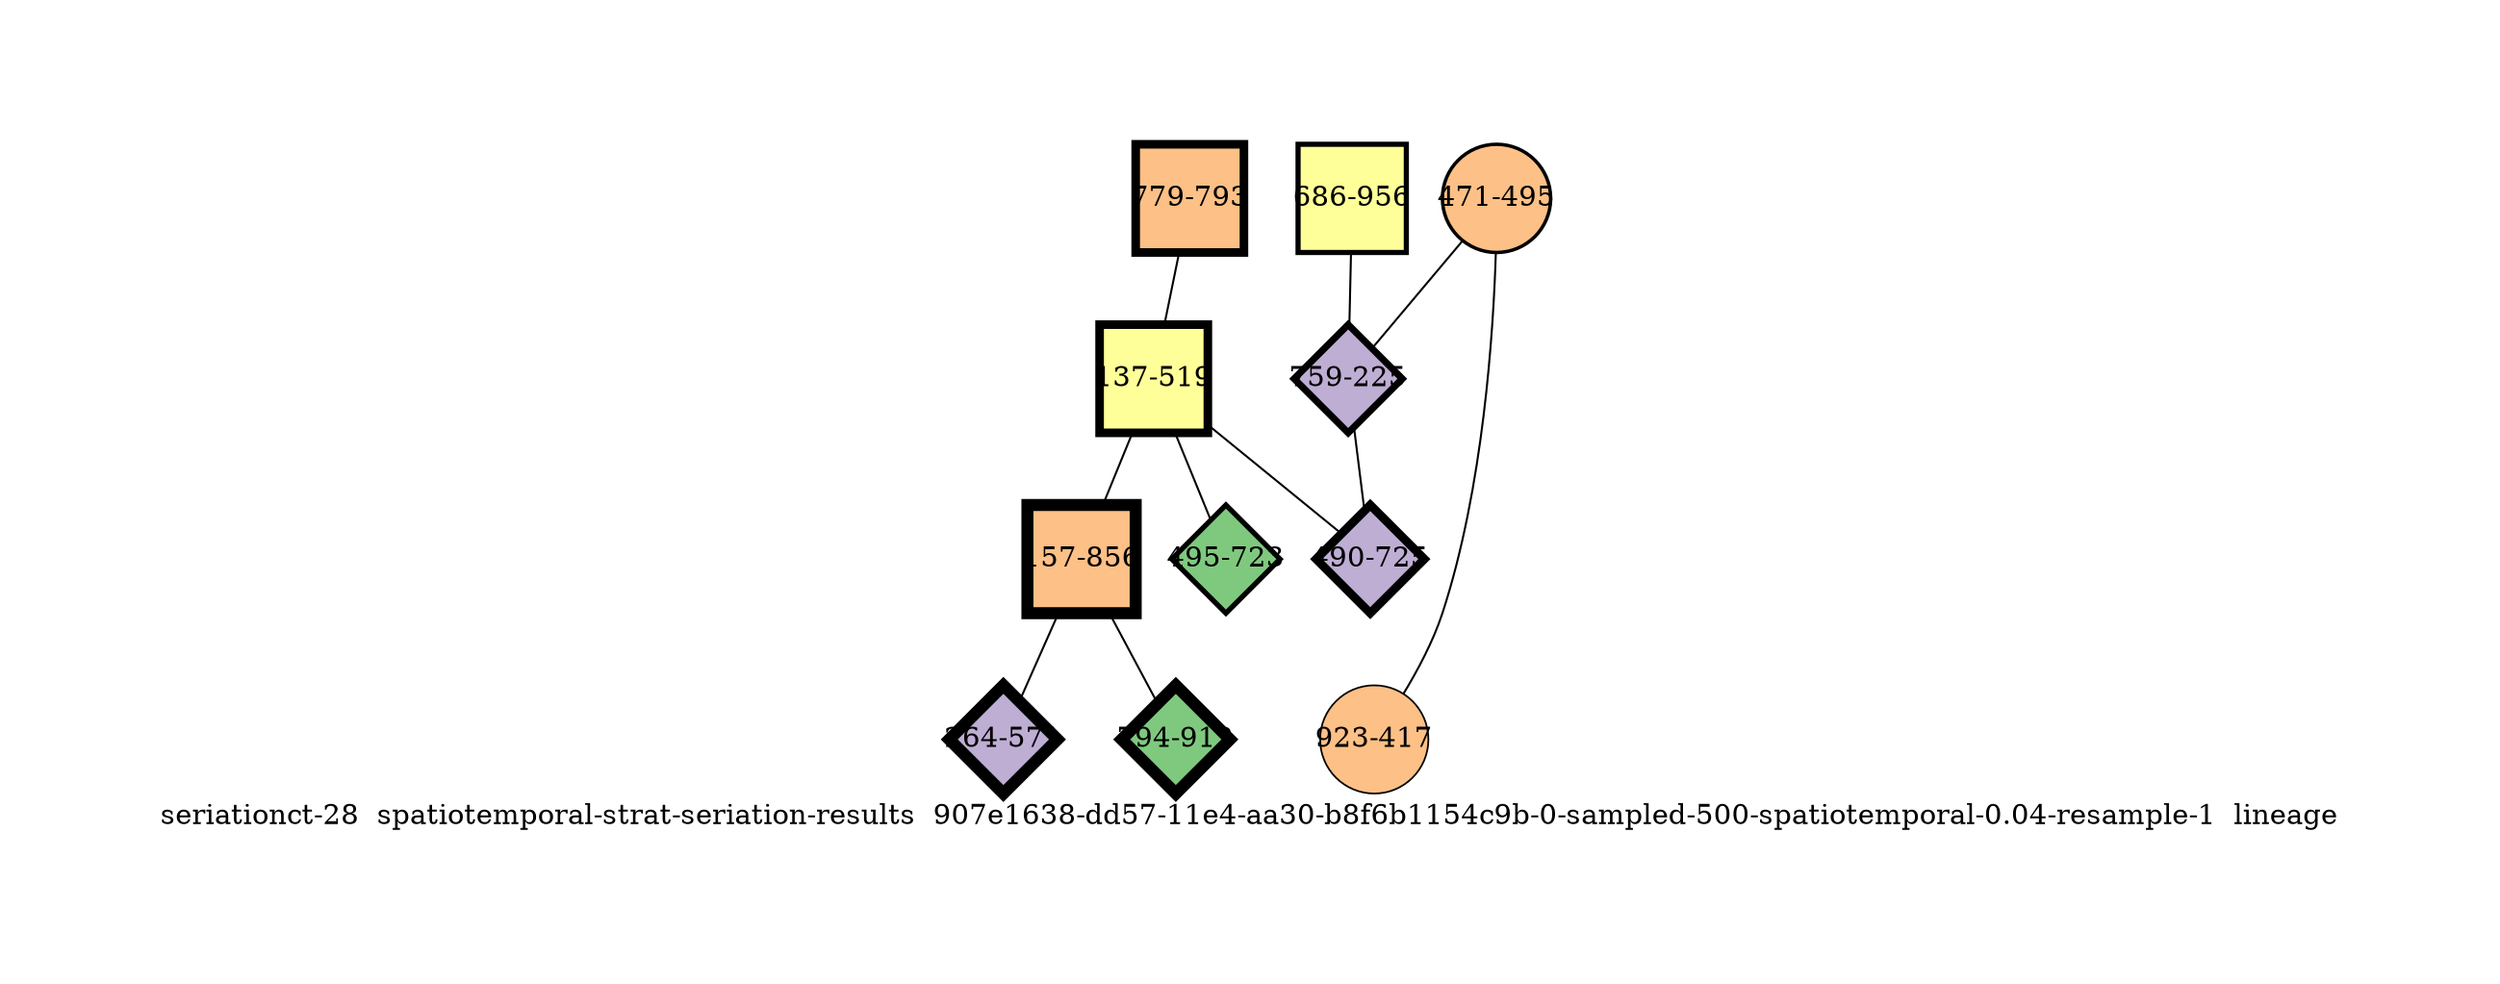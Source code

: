 strict graph "seriationct-28  spatiotemporal-strat-seriation-results  907e1638-dd57-11e4-aa30-b8f6b1154c9b-0-sampled-500-spatiotemporal-0.04-resample-1  lineage" {
labelloc=b;
ratio=auto;
pad="1.0";
label="seriationct-28  spatiotemporal-strat-seriation-results  907e1638-dd57-11e4-aa30-b8f6b1154c9b-0-sampled-500-spatiotemporal-0.04-resample-1  lineage";
node [width="0.75", style=filled, fixedsize=true, height="0.75", shape=circle, label=""];
0 [xCoordinate="793.0", appears_in_slice=5, yCoordinate="779.0", colorscheme=accent7, lineage_id=1, short_label="779-793", label="779-793", shape=square, cluster_id=2, fillcolor=3, size="500.0", id=0, penwidth="4.28571428571"];
1 [xCoordinate="519.0", appears_in_slice=5, yCoordinate="137.0", colorscheme=accent7, lineage_id=1, short_label="137-519", label="137-519", shape=square, cluster_id=3, fillcolor=4, size="500.0", id=1, penwidth="4.28571428571"];
2 [xCoordinate="956.0", appears_in_slice=3, yCoordinate="686.0", colorscheme=accent7, lineage_id=1, short_label="686-956", label="686-956", shape=square, cluster_id=3, fillcolor=4, size="500.0", id=2, penwidth="2.57142857143"];
3 [xCoordinate="856.0", appears_in_slice=7, yCoordinate="157.0", colorscheme=accent7, lineage_id=1, short_label="157-856", label="157-856", shape=square, cluster_id=2, fillcolor=3, size="500.0", id=6, penwidth="6.0"];
4 [xCoordinate="571.0", appears_in_slice=7, yCoordinate="264.0", colorscheme=accent7, lineage_id=2, short_label="264-571", label="264-571", shape=diamond, cluster_id=1, fillcolor=2, size="500.0", id=4, penwidth="6.0"];
5 [xCoordinate="495.0", appears_in_slice=2, yCoordinate="471.0", colorscheme=accent7, lineage_id=0, short_label="471-495", label="471-495", shape=circle, cluster_id=2, fillcolor=3, size="500.0", id=5, penwidth="1.71428571429"];
6 [xCoordinate="912.0", appears_in_slice=7, yCoordinate="794.0", colorscheme=accent7, lineage_id=2, short_label="794-912", label="794-912", shape=diamond, cluster_id=0, fillcolor=1, size="500.0", id=3, penwidth="6.0"];
7 [xCoordinate="225.0", appears_in_slice=4, yCoordinate="759.0", colorscheme=accent7, lineage_id=2, short_label="759-225", label="759-225", shape=diamond, cluster_id=1, fillcolor=2, size="500.0", id=7, penwidth="3.42857142857"];
8 [xCoordinate="417.0", appears_in_slice=1, yCoordinate="923.0", colorscheme=accent7, lineage_id=0, short_label="923-417", label="923-417", shape=circle, cluster_id=2, fillcolor=3, size="500.0", id=8, penwidth="0.857142857143"];
9 [xCoordinate="725.0", appears_in_slice=5, yCoordinate="490.0", colorscheme=accent7, lineage_id=2, short_label="490-725", label="490-725", shape=diamond, cluster_id=1, fillcolor=2, size="500.0", id=9, penwidth="4.28571428571"];
10 [xCoordinate="723.0", appears_in_slice=3, yCoordinate="495.0", colorscheme=accent7, lineage_id=2, short_label="495-723", label="495-723", shape=diamond, cluster_id=0, fillcolor=1, size="500.0", id=10, penwidth="2.57142857143"];
0 -- 1  [inverseweight="20.8695967782", weight="0.0479165942028"];
1 -- 9  [inverseweight="2.4551726791", weight="0.407303326773"];
1 -- 10  [inverseweight="2.30785072182", weight="0.433303588723"];
1 -- 3  [inverseweight="2.44400178831", weight="0.409165003391"];
2 -- 7  [inverseweight="2.55208355487", weight="0.39183670068"];
3 -- 4  [inverseweight="2.51208709706", weight="0.398075369748"];
3 -- 6  [inverseweight="15.4010275908", weight="0.064930732323"];
5 -- 8  [inverseweight="2.25923087185", weight="0.442628512412"];
5 -- 7  [inverseweight="2.66720727546", weight="0.374923992297"];
7 -- 9  [inverseweight="2.3688968484", weight="0.422137418384"];
}
